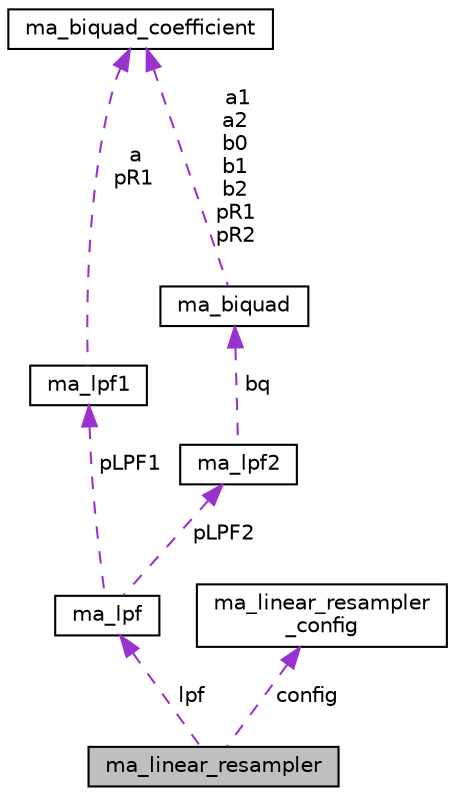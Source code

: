 digraph "ma_linear_resampler"
{
 // LATEX_PDF_SIZE
  edge [fontname="Helvetica",fontsize="10",labelfontname="Helvetica",labelfontsize="10"];
  node [fontname="Helvetica",fontsize="10",shape=record];
  Node1 [label="ma_linear_resampler",height=0.2,width=0.4,color="black", fillcolor="grey75", style="filled", fontcolor="black",tooltip=" "];
  Node2 -> Node1 [dir="back",color="darkorchid3",fontsize="10",style="dashed",label=" lpf" ,fontname="Helvetica"];
  Node2 [label="ma_lpf",height=0.2,width=0.4,color="black", fillcolor="white", style="filled",URL="$structma__lpf.html",tooltip=" "];
  Node3 -> Node2 [dir="back",color="darkorchid3",fontsize="10",style="dashed",label=" pLPF1" ,fontname="Helvetica"];
  Node3 [label="ma_lpf1",height=0.2,width=0.4,color="black", fillcolor="white", style="filled",URL="$structma__lpf1.html",tooltip=" "];
  Node4 -> Node3 [dir="back",color="darkorchid3",fontsize="10",style="dashed",label=" a\npR1" ,fontname="Helvetica"];
  Node4 [label="ma_biquad_coefficient",height=0.2,width=0.4,color="black", fillcolor="white", style="filled",URL="$unionma__biquad__coefficient.html",tooltip=" "];
  Node5 -> Node2 [dir="back",color="darkorchid3",fontsize="10",style="dashed",label=" pLPF2" ,fontname="Helvetica"];
  Node5 [label="ma_lpf2",height=0.2,width=0.4,color="black", fillcolor="white", style="filled",URL="$structma__lpf2.html",tooltip=" "];
  Node6 -> Node5 [dir="back",color="darkorchid3",fontsize="10",style="dashed",label=" bq" ,fontname="Helvetica"];
  Node6 [label="ma_biquad",height=0.2,width=0.4,color="black", fillcolor="white", style="filled",URL="$structma__biquad.html",tooltip=" "];
  Node4 -> Node6 [dir="back",color="darkorchid3",fontsize="10",style="dashed",label=" a1\na2\nb0\nb1\nb2\npR1\npR2" ,fontname="Helvetica"];
  Node7 -> Node1 [dir="back",color="darkorchid3",fontsize="10",style="dashed",label=" config" ,fontname="Helvetica"];
  Node7 [label="ma_linear_resampler\l_config",height=0.2,width=0.4,color="black", fillcolor="white", style="filled",URL="$structma__linear__resampler__config.html",tooltip=" "];
}
